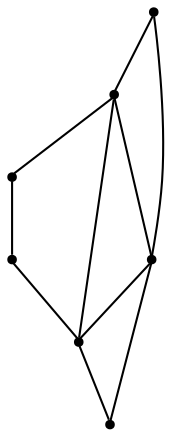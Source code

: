 graph {
  node [shape=point,comment="{\"directed\":false,\"doi\":\"10.1007/978-3-030-92931-2_6\",\"figure\":\"4 (1)\"}"]

  v0 [pos="775.0567766082972,582.4031041867223"]
  v1 [pos="700.0448268478009,682.4178114394056"]
  v2 [pos="625.0328770873045,482.3883969340392"]
  v3 [pos="665.0392757282698,760.8834310968184"]
  v4 [pos="550.0209273268082,682.4178114394056"]
  v5 [pos="585.0265420347571,760.8834310968184"]
  v6 [pos="475.0089855148641,582.4031041867223"]

  v0 -- v1 [id="-12",pos="775.0567766082972,582.4031041867223 700.0448268478009,682.4178114394056 700.0448268478009,682.4178114394056 700.0448268478009,682.4178114394056"]
  v0 -- v2 [id="-23",pos="775.0567766082972,582.4031041867223 625.0328770873045,482.3883969340392 625.0328770873045,482.3883969340392 625.0328770873045,482.3883969340392"]
  v1 -- v3 [id="-31",pos="700.0448268478009,682.4178114394056 665.0392757282698,760.8834310968184 665.0392757282698,760.8834310968184 665.0392757282698,760.8834310968184"]
  v1 -- v4 [id="-41",pos="700.0448268478009,682.4178114394056 550.0209273268082,682.4178114394056 550.0209273268082,682.4178114394056 550.0209273268082,682.4178114394056"]
  v1 -- v2 [id="-46",pos="700.0448268478009,682.4178114394056 625.0328770873045,482.3883969340392 625.0328770873045,482.3883969340392 625.0328770873045,482.3883969340392"]
  v3 -- v5 [id="-49",pos="665.0392757282698,760.8834310968184 585.0265420347571,760.8834310968184 585.0265420347571,760.8834310968184 585.0265420347571,760.8834310968184"]
  v2 -- v4 [id="-52",pos="625.0328770873045,482.3883969340392 550.0209273268082,682.4178114394056 550.0209273268082,682.4178114394056 550.0209273268082,682.4178114394056"]
  v2 -- v6 [id="-55",pos="625.0328770873045,482.3883969340392 475.0089855148641,582.4031041867223 475.0089855148641,582.4031041867223 475.0089855148641,582.4031041867223"]
  v5 -- v4 [id="-61",pos="585.0265420347571,760.8834310968184 550.0209273268082,682.4178114394056 550.0209273268082,682.4178114394056 550.0209273268082,682.4178114394056"]
  v4 -- v6 [id="-83",pos="550.0209273268082,682.4178114394056 475.0089855148641,582.4031041867223 475.0089855148641,582.4031041867223 475.0089855148641,582.4031041867223"]
}